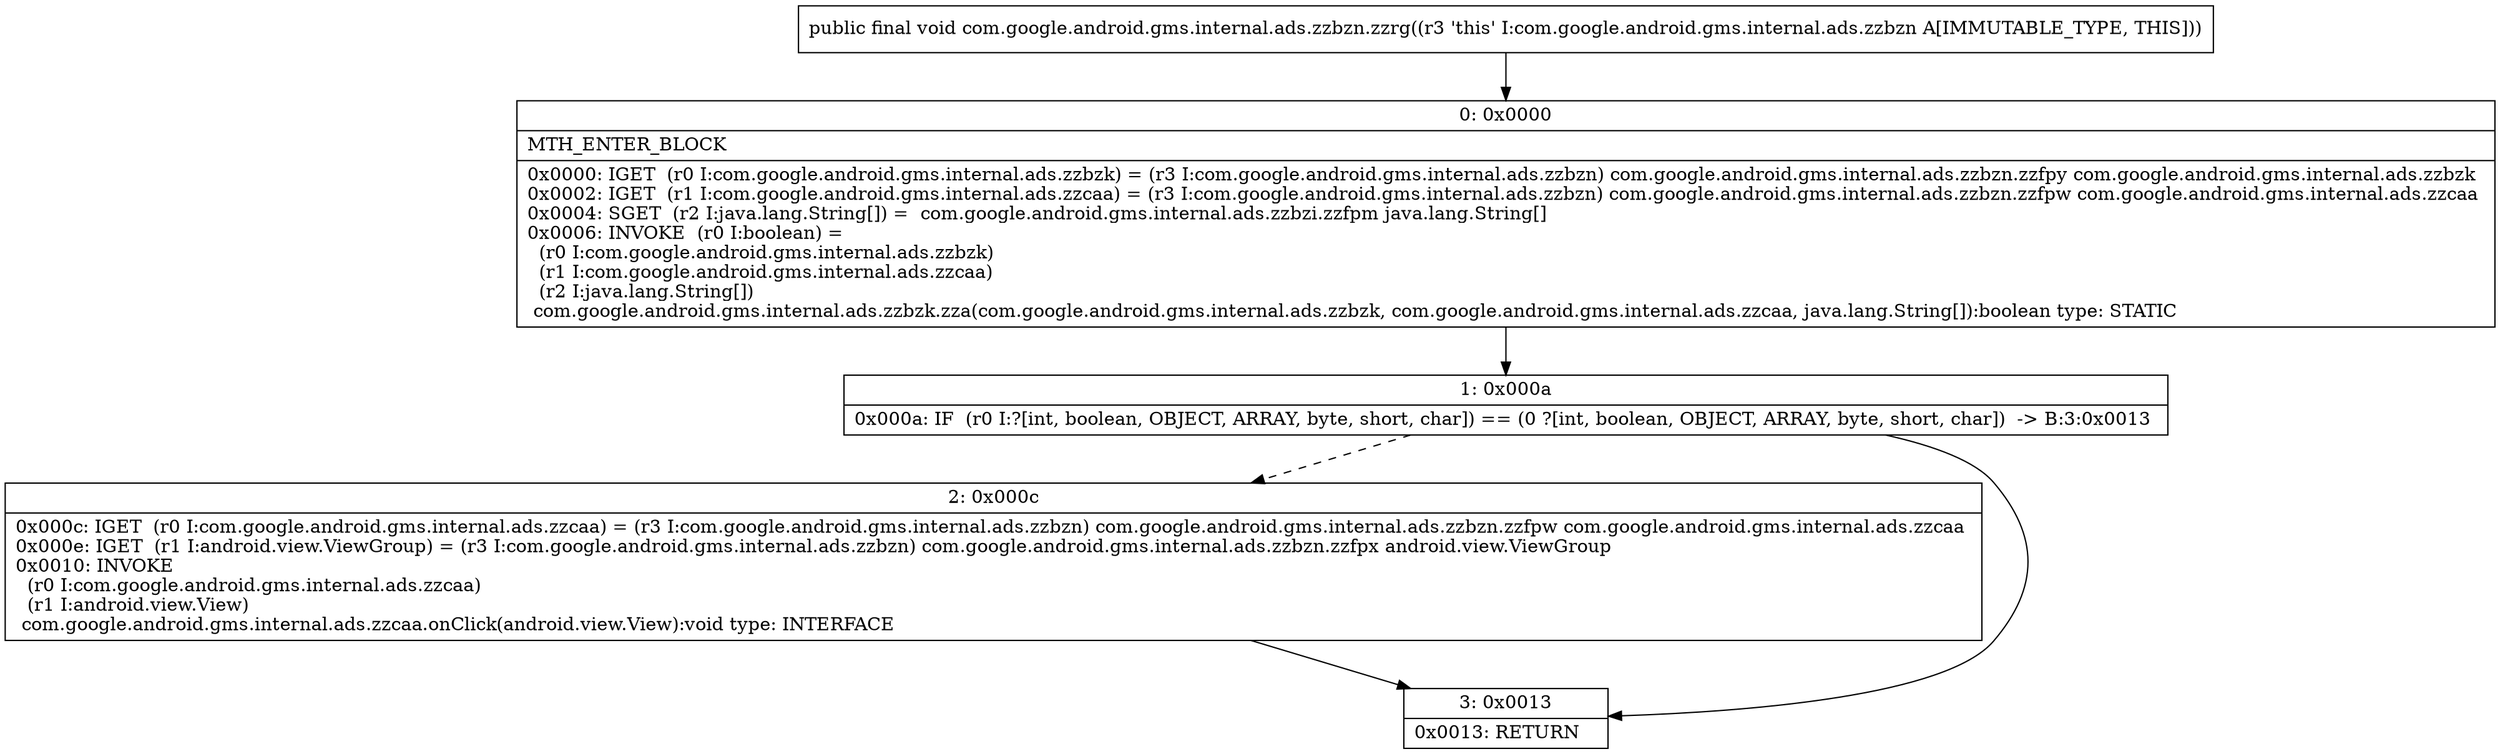 digraph "CFG forcom.google.android.gms.internal.ads.zzbzn.zzrg()V" {
Node_0 [shape=record,label="{0\:\ 0x0000|MTH_ENTER_BLOCK\l|0x0000: IGET  (r0 I:com.google.android.gms.internal.ads.zzbzk) = (r3 I:com.google.android.gms.internal.ads.zzbzn) com.google.android.gms.internal.ads.zzbzn.zzfpy com.google.android.gms.internal.ads.zzbzk \l0x0002: IGET  (r1 I:com.google.android.gms.internal.ads.zzcaa) = (r3 I:com.google.android.gms.internal.ads.zzbzn) com.google.android.gms.internal.ads.zzbzn.zzfpw com.google.android.gms.internal.ads.zzcaa \l0x0004: SGET  (r2 I:java.lang.String[]) =  com.google.android.gms.internal.ads.zzbzi.zzfpm java.lang.String[] \l0x0006: INVOKE  (r0 I:boolean) = \l  (r0 I:com.google.android.gms.internal.ads.zzbzk)\l  (r1 I:com.google.android.gms.internal.ads.zzcaa)\l  (r2 I:java.lang.String[])\l com.google.android.gms.internal.ads.zzbzk.zza(com.google.android.gms.internal.ads.zzbzk, com.google.android.gms.internal.ads.zzcaa, java.lang.String[]):boolean type: STATIC \l}"];
Node_1 [shape=record,label="{1\:\ 0x000a|0x000a: IF  (r0 I:?[int, boolean, OBJECT, ARRAY, byte, short, char]) == (0 ?[int, boolean, OBJECT, ARRAY, byte, short, char])  \-\> B:3:0x0013 \l}"];
Node_2 [shape=record,label="{2\:\ 0x000c|0x000c: IGET  (r0 I:com.google.android.gms.internal.ads.zzcaa) = (r3 I:com.google.android.gms.internal.ads.zzbzn) com.google.android.gms.internal.ads.zzbzn.zzfpw com.google.android.gms.internal.ads.zzcaa \l0x000e: IGET  (r1 I:android.view.ViewGroup) = (r3 I:com.google.android.gms.internal.ads.zzbzn) com.google.android.gms.internal.ads.zzbzn.zzfpx android.view.ViewGroup \l0x0010: INVOKE  \l  (r0 I:com.google.android.gms.internal.ads.zzcaa)\l  (r1 I:android.view.View)\l com.google.android.gms.internal.ads.zzcaa.onClick(android.view.View):void type: INTERFACE \l}"];
Node_3 [shape=record,label="{3\:\ 0x0013|0x0013: RETURN   \l}"];
MethodNode[shape=record,label="{public final void com.google.android.gms.internal.ads.zzbzn.zzrg((r3 'this' I:com.google.android.gms.internal.ads.zzbzn A[IMMUTABLE_TYPE, THIS])) }"];
MethodNode -> Node_0;
Node_0 -> Node_1;
Node_1 -> Node_2[style=dashed];
Node_1 -> Node_3;
Node_2 -> Node_3;
}

